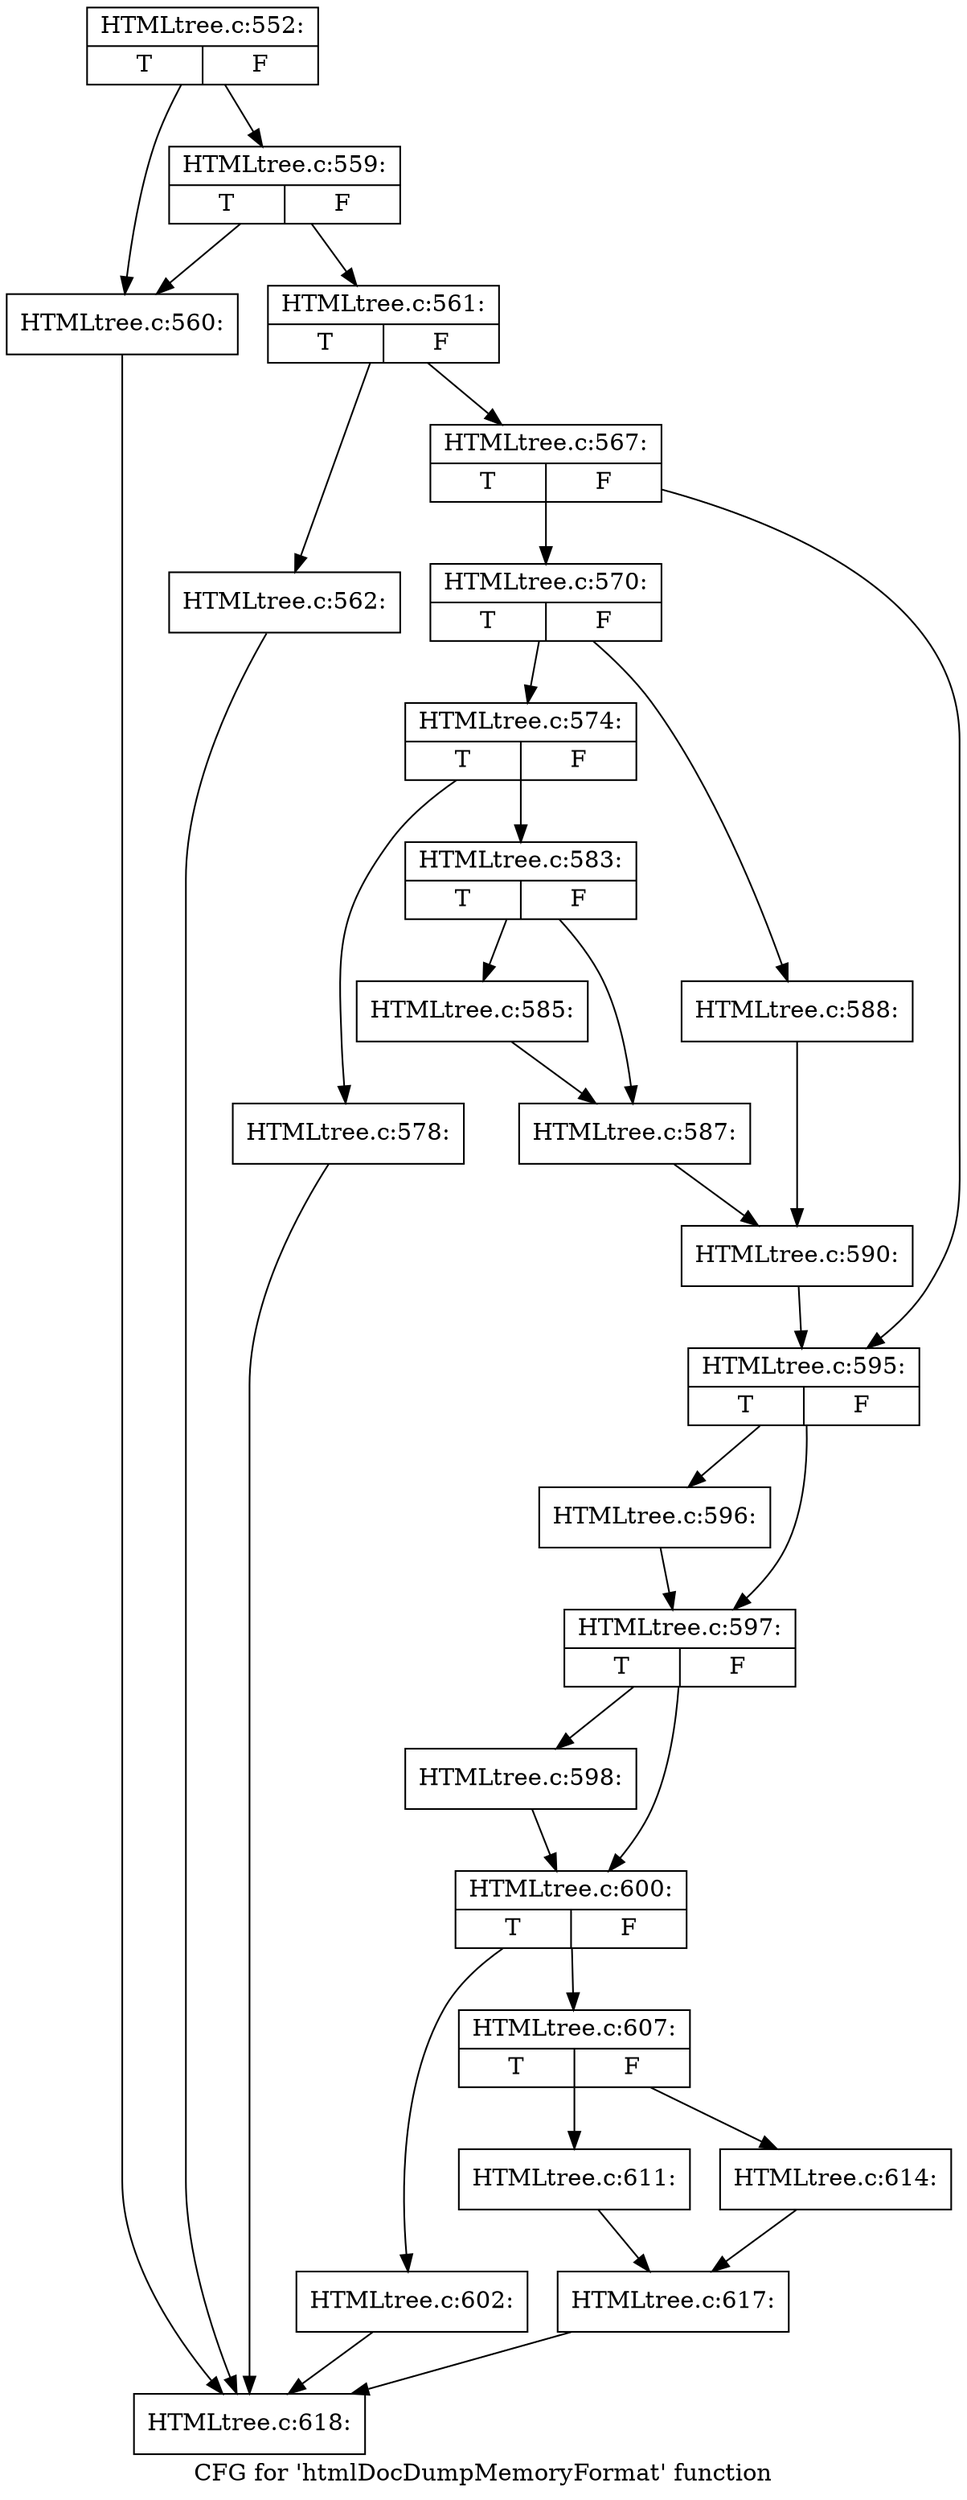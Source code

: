 digraph "CFG for 'htmlDocDumpMemoryFormat' function" {
	label="CFG for 'htmlDocDumpMemoryFormat' function";

	Node0x4349ae0 [shape=record,label="{HTMLtree.c:552:|{<s0>T|<s1>F}}"];
	Node0x4349ae0 -> Node0x4350680;
	Node0x4349ae0 -> Node0x4350720;
	Node0x4350720 [shape=record,label="{HTMLtree.c:559:|{<s0>T|<s1>F}}"];
	Node0x4350720 -> Node0x4350680;
	Node0x4350720 -> Node0x43506d0;
	Node0x4350680 [shape=record,label="{HTMLtree.c:560:}"];
	Node0x4350680 -> Node0x4349e10;
	Node0x43506d0 [shape=record,label="{HTMLtree.c:561:|{<s0>T|<s1>F}}"];
	Node0x43506d0 -> Node0x4350d90;
	Node0x43506d0 -> Node0x4350de0;
	Node0x4350d90 [shape=record,label="{HTMLtree.c:562:}"];
	Node0x4350d90 -> Node0x4349e10;
	Node0x4350de0 [shape=record,label="{HTMLtree.c:567:|{<s0>T|<s1>F}}"];
	Node0x4350de0 -> Node0x4351800;
	Node0x4350de0 -> Node0x4351850;
	Node0x4351800 [shape=record,label="{HTMLtree.c:570:|{<s0>T|<s1>F}}"];
	Node0x4351800 -> Node0x43520b0;
	Node0x4351800 -> Node0x4352150;
	Node0x43520b0 [shape=record,label="{HTMLtree.c:574:|{<s0>T|<s1>F}}"];
	Node0x43520b0 -> Node0x43526e0;
	Node0x43520b0 -> Node0x4352730;
	Node0x43526e0 [shape=record,label="{HTMLtree.c:578:}"];
	Node0x43526e0 -> Node0x4349e10;
	Node0x4352730 [shape=record,label="{HTMLtree.c:583:|{<s0>T|<s1>F}}"];
	Node0x4352730 -> Node0x42fbef0;
	Node0x4352730 -> Node0x42fbf40;
	Node0x42fbef0 [shape=record,label="{HTMLtree.c:585:}"];
	Node0x42fbef0 -> Node0x42fbf40;
	Node0x42fbf40 [shape=record,label="{HTMLtree.c:587:}"];
	Node0x42fbf40 -> Node0x4352100;
	Node0x4352150 [shape=record,label="{HTMLtree.c:588:}"];
	Node0x4352150 -> Node0x4352100;
	Node0x4352100 [shape=record,label="{HTMLtree.c:590:}"];
	Node0x4352100 -> Node0x4351850;
	Node0x4351850 [shape=record,label="{HTMLtree.c:595:|{<s0>T|<s1>F}}"];
	Node0x4351850 -> Node0x4354100;
	Node0x4351850 -> Node0x4354150;
	Node0x4354100 [shape=record,label="{HTMLtree.c:596:}"];
	Node0x4354100 -> Node0x4354150;
	Node0x4354150 [shape=record,label="{HTMLtree.c:597:|{<s0>T|<s1>F}}"];
	Node0x4354150 -> Node0x43546a0;
	Node0x4354150 -> Node0x43546f0;
	Node0x43546a0 [shape=record,label="{HTMLtree.c:598:}"];
	Node0x43546a0 -> Node0x43546f0;
	Node0x43546f0 [shape=record,label="{HTMLtree.c:600:|{<s0>T|<s1>F}}"];
	Node0x43546f0 -> Node0x43554c0;
	Node0x43546f0 -> Node0x4355850;
	Node0x43554c0 [shape=record,label="{HTMLtree.c:602:}"];
	Node0x43554c0 -> Node0x4349e10;
	Node0x4355850 [shape=record,label="{HTMLtree.c:607:|{<s0>T|<s1>F}}"];
	Node0x4355850 -> Node0x430b4a0;
	Node0x4355850 -> Node0x4309e50;
	Node0x430b4a0 [shape=record,label="{HTMLtree.c:611:}"];
	Node0x430b4a0 -> Node0x4355060;
	Node0x4309e50 [shape=record,label="{HTMLtree.c:614:}"];
	Node0x4309e50 -> Node0x4355060;
	Node0x4355060 [shape=record,label="{HTMLtree.c:617:}"];
	Node0x4355060 -> Node0x4349e10;
	Node0x4349e10 [shape=record,label="{HTMLtree.c:618:}"];
}
